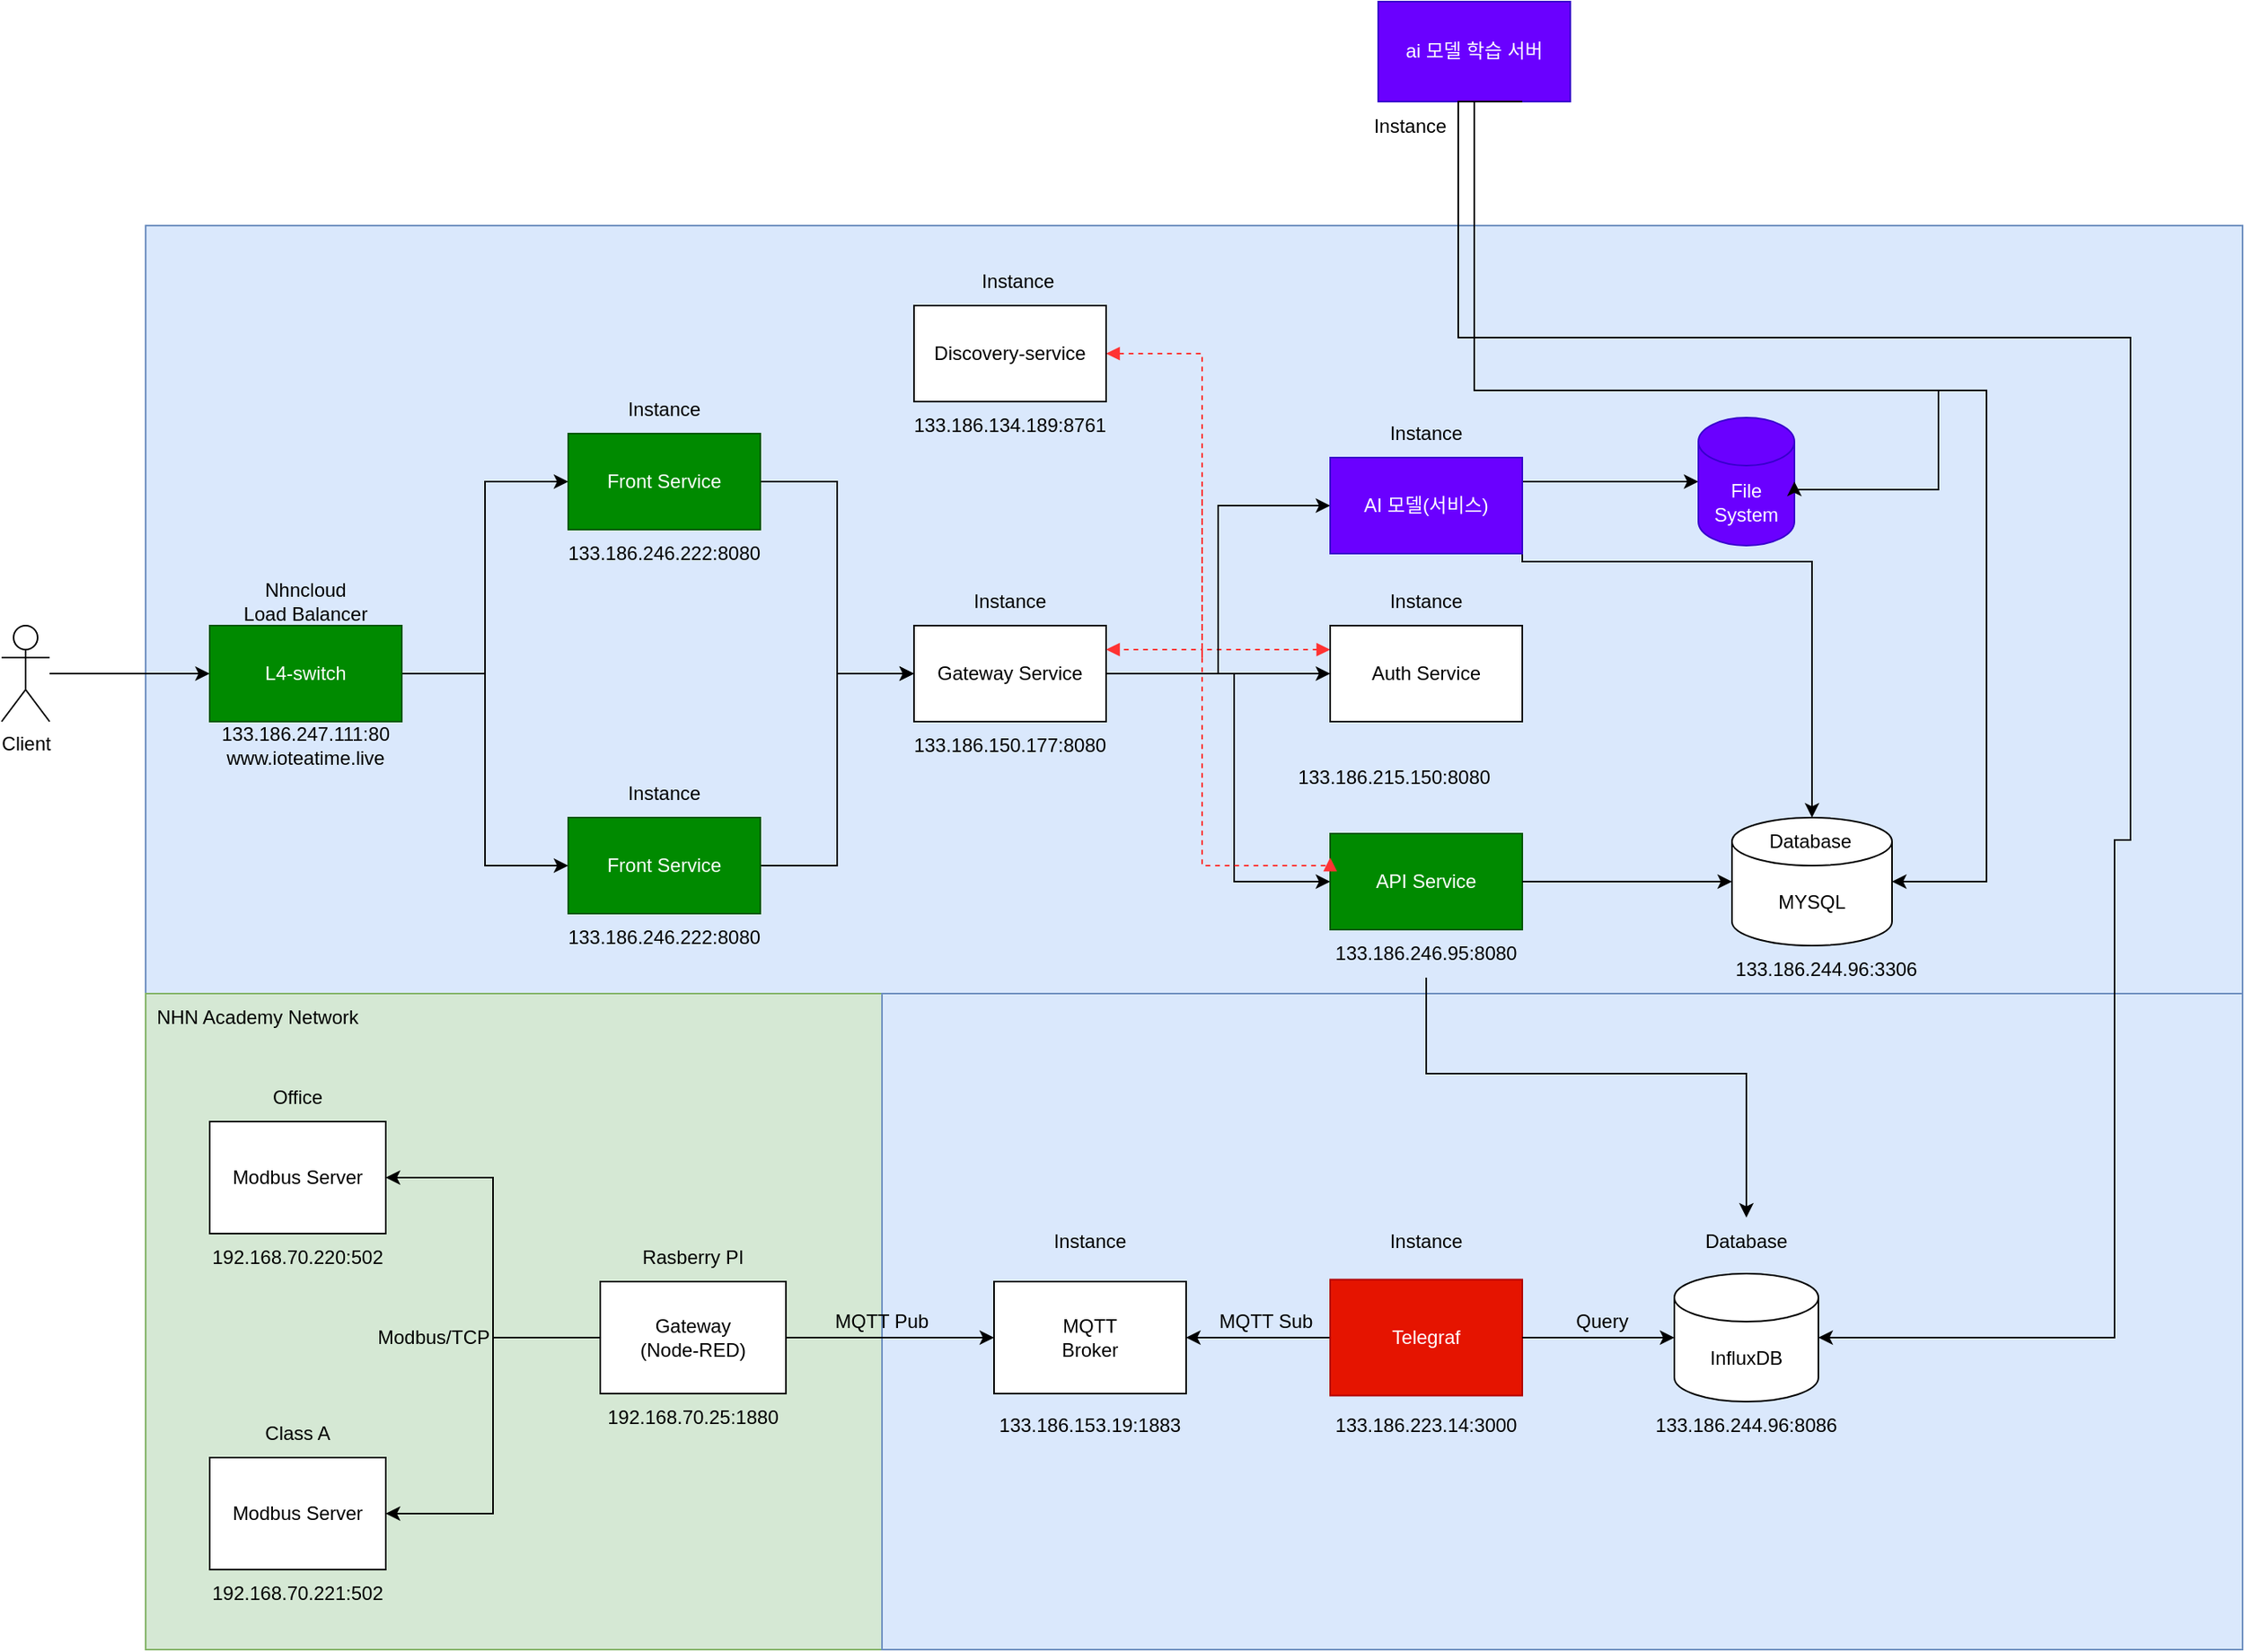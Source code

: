 <mxfile version="24.2.3" type="github">
  <diagram name="페이지-1" id="th0XQkB2l59hhsC8lqRe">
    <mxGraphModel dx="1293" dy="2163" grid="1" gridSize="10" guides="1" tooltips="1" connect="1" arrows="1" fold="1" page="1" pageScale="1" pageWidth="827" pageHeight="1169" math="0" shadow="0">
      <root>
        <mxCell id="0" />
        <mxCell id="1" parent="0" />
        <mxCell id="sQb8ffSm1RUAsvBsyorU-21" value="" style="rounded=0;whiteSpace=wrap;html=1;fillColor=#dae8fc;strokeColor=#6c8ebf;" parent="1" vertex="1">
          <mxGeometry x="150" y="-160" width="1310" height="480" as="geometry" />
        </mxCell>
        <mxCell id="sQb8ffSm1RUAsvBsyorU-19" value="" style="rounded=0;whiteSpace=wrap;html=1;fillColor=#d5e8d4;strokeColor=#82b366;" parent="1" vertex="1">
          <mxGeometry x="150" y="320" width="460" height="410" as="geometry" />
        </mxCell>
        <mxCell id="sQb8ffSm1RUAsvBsyorU-20" value="" style="rounded=0;whiteSpace=wrap;html=1;fillColor=#dae8fc;strokeColor=#6c8ebf;" parent="1" vertex="1">
          <mxGeometry x="610" y="320" width="850" height="410" as="geometry" />
        </mxCell>
        <mxCell id="cO3AsxR2FoYZL1ss0mDV-1" value="Modbus Server" style="rounded=0;whiteSpace=wrap;html=1;" parent="1" vertex="1">
          <mxGeometry x="190" y="400" width="110" height="70" as="geometry" />
        </mxCell>
        <mxCell id="zTuHYD-jZTooekpgXttU-7" value="MQTT Pub" style="text;html=1;align=center;verticalAlign=middle;whiteSpace=wrap;rounded=0;" parent="1" vertex="1">
          <mxGeometry x="570" y="510" width="80" height="30" as="geometry" />
        </mxCell>
        <mxCell id="IO1WaZzKGrbauop8XFUP-30" style="edgeStyle=orthogonalEdgeStyle;rounded=0;orthogonalLoop=1;jettySize=auto;html=1;entryX=0;entryY=0.5;entryDx=0;entryDy=0;" parent="1" source="sQb8ffSm1RUAsvBsyorU-18" target="B-YvBcfvIbjFVjhxtEdK-5" edge="1">
          <mxGeometry relative="1" as="geometry" />
        </mxCell>
        <mxCell id="sQb8ffSm1RUAsvBsyorU-18" value="Client" style="shape=umlActor;verticalLabelPosition=bottom;verticalAlign=top;html=1;outlineConnect=0;" parent="1" vertex="1">
          <mxGeometry x="60" y="90" width="30" height="60" as="geometry" />
        </mxCell>
        <mxCell id="cO3AsxR2FoYZL1ss0mDV-2" value="Modbus Server" style="rounded=0;whiteSpace=wrap;html=1;" parent="1" vertex="1">
          <mxGeometry x="190" y="610" width="110" height="70" as="geometry" />
        </mxCell>
        <mxCell id="sQb8ffSm1RUAsvBsyorU-2" value="MQTT&lt;div&gt;Broker&lt;/div&gt;" style="rounded=0;whiteSpace=wrap;html=1;" parent="1" vertex="1">
          <mxGeometry x="680" y="500" width="120" height="70" as="geometry" />
        </mxCell>
        <mxCell id="cO3AsxR2FoYZL1ss0mDV-3" value="Office" style="text;html=1;align=center;verticalAlign=middle;whiteSpace=wrap;rounded=0;" parent="1" vertex="1">
          <mxGeometry x="215" y="370" width="60" height="30" as="geometry" />
        </mxCell>
        <mxCell id="sQb8ffSm1RUAsvBsyorU-4" style="edgeStyle=orthogonalEdgeStyle;rounded=0;orthogonalLoop=1;jettySize=auto;html=1;exitX=0;exitY=0.5;exitDx=0;exitDy=0;" parent="1" source="sQb8ffSm1RUAsvBsyorU-3" target="sQb8ffSm1RUAsvBsyorU-2" edge="1">
          <mxGeometry relative="1" as="geometry" />
        </mxCell>
        <mxCell id="cO3AsxR2FoYZL1ss0mDV-4" value="192.168.70.220:502" style="text;html=1;align=center;verticalAlign=middle;whiteSpace=wrap;rounded=0;" parent="1" vertex="1">
          <mxGeometry x="215" y="470" width="60" height="30" as="geometry" />
        </mxCell>
        <mxCell id="sQb8ffSm1RUAsvBsyorU-3" value="Telegraf" style="rounded=0;whiteSpace=wrap;html=1;fillColor=#e51400;fontColor=#ffffff;strokeColor=#B20000;" parent="1" vertex="1">
          <mxGeometry x="890" y="498.75" width="120" height="72.5" as="geometry" />
        </mxCell>
        <mxCell id="cO3AsxR2FoYZL1ss0mDV-5" value="192.168.70.221:502" style="text;html=1;align=center;verticalAlign=middle;whiteSpace=wrap;rounded=0;" parent="1" vertex="1">
          <mxGeometry x="215" y="680" width="60" height="30" as="geometry" />
        </mxCell>
        <mxCell id="sQb8ffSm1RUAsvBsyorU-5" value="MQTT Sub" style="text;html=1;align=center;verticalAlign=middle;whiteSpace=wrap;rounded=0;" parent="1" vertex="1">
          <mxGeometry x="810" y="510" width="80" height="30" as="geometry" />
        </mxCell>
        <mxCell id="cO3AsxR2FoYZL1ss0mDV-6" value="Class A" style="text;html=1;align=center;verticalAlign=middle;whiteSpace=wrap;rounded=0;" parent="1" vertex="1">
          <mxGeometry x="215" y="580" width="60" height="30" as="geometry" />
        </mxCell>
        <mxCell id="sQb8ffSm1RUAsvBsyorU-8" value="InfluxDB" style="shape=cylinder3;whiteSpace=wrap;html=1;boundedLbl=1;backgroundOutline=1;size=15;" parent="1" vertex="1">
          <mxGeometry x="1105" y="495" width="90" height="80" as="geometry" />
        </mxCell>
        <mxCell id="zTuHYD-jZTooekpgXttU-1" style="edgeStyle=orthogonalEdgeStyle;rounded=0;orthogonalLoop=1;jettySize=auto;html=1;exitX=0;exitY=0.5;exitDx=0;exitDy=0;entryX=1;entryY=0.5;entryDx=0;entryDy=0;" parent="1" source="cO3AsxR2FoYZL1ss0mDV-7" target="cO3AsxR2FoYZL1ss0mDV-1" edge="1">
          <mxGeometry relative="1" as="geometry" />
        </mxCell>
        <mxCell id="zTuHYD-jZTooekpgXttU-2" style="edgeStyle=orthogonalEdgeStyle;rounded=0;orthogonalLoop=1;jettySize=auto;html=1;entryX=1;entryY=0.5;entryDx=0;entryDy=0;" parent="1" source="cO3AsxR2FoYZL1ss0mDV-7" target="cO3AsxR2FoYZL1ss0mDV-2" edge="1">
          <mxGeometry relative="1" as="geometry" />
        </mxCell>
        <mxCell id="zTuHYD-jZTooekpgXttU-6" style="edgeStyle=orthogonalEdgeStyle;rounded=0;orthogonalLoop=1;jettySize=auto;html=1;exitX=1;exitY=0.5;exitDx=0;exitDy=0;entryX=0;entryY=0.5;entryDx=0;entryDy=0;" parent="1" source="cO3AsxR2FoYZL1ss0mDV-7" target="sQb8ffSm1RUAsvBsyorU-2" edge="1">
          <mxGeometry relative="1" as="geometry" />
        </mxCell>
        <mxCell id="cO3AsxR2FoYZL1ss0mDV-7" value="Gateway&lt;div&gt;(Node-RED)&lt;/div&gt;" style="rounded=0;whiteSpace=wrap;html=1;" parent="1" vertex="1">
          <mxGeometry x="434" y="500" width="116" height="70" as="geometry" />
        </mxCell>
        <mxCell id="sQb8ffSm1RUAsvBsyorU-10" style="edgeStyle=orthogonalEdgeStyle;rounded=0;orthogonalLoop=1;jettySize=auto;html=1;exitX=1;exitY=0.5;exitDx=0;exitDy=0;entryX=0;entryY=0.5;entryDx=0;entryDy=0;entryPerimeter=0;" parent="1" source="sQb8ffSm1RUAsvBsyorU-3" target="sQb8ffSm1RUAsvBsyorU-8" edge="1">
          <mxGeometry relative="1" as="geometry" />
        </mxCell>
        <mxCell id="cO3AsxR2FoYZL1ss0mDV-8" value="192.168.70.25:1880" style="text;html=1;align=center;verticalAlign=middle;whiteSpace=wrap;rounded=0;" parent="1" vertex="1">
          <mxGeometry x="462" y="570" width="60" height="30" as="geometry" />
        </mxCell>
        <mxCell id="sQb8ffSm1RUAsvBsyorU-11" value="Query" style="text;html=1;align=center;verticalAlign=middle;whiteSpace=wrap;rounded=0;" parent="1" vertex="1">
          <mxGeometry x="1030" y="510" width="60" height="30" as="geometry" />
        </mxCell>
        <mxCell id="IO1WaZzKGrbauop8XFUP-15" style="edgeStyle=orthogonalEdgeStyle;rounded=0;orthogonalLoop=1;jettySize=auto;html=1;entryX=0;entryY=0.25;entryDx=0;entryDy=0;dashed=1;strokeColor=#FF3333;startArrow=block;startFill=1;endArrow=block;endFill=1;" parent="1" source="B-YvBcfvIbjFVjhxtEdK-1" target="zTuHYD-jZTooekpgXttU-12" edge="1">
          <mxGeometry relative="1" as="geometry">
            <Array as="points">
              <mxPoint x="810" y="-80" />
              <mxPoint x="810" y="105" />
            </Array>
          </mxGeometry>
        </mxCell>
        <mxCell id="B-YvBcfvIbjFVjhxtEdK-1" value="Discovery-service" style="rounded=0;whiteSpace=wrap;html=1;" parent="1" vertex="1">
          <mxGeometry x="630" y="-110" width="120" height="60" as="geometry" />
        </mxCell>
        <mxCell id="zTuHYD-jZTooekpgXttU-4" value="Modbus/TCP" style="text;html=1;align=center;verticalAlign=middle;whiteSpace=wrap;rounded=0;" parent="1" vertex="1">
          <mxGeometry x="300" y="520" width="60" height="30" as="geometry" />
        </mxCell>
        <mxCell id="IO1WaZzKGrbauop8XFUP-12" style="edgeStyle=orthogonalEdgeStyle;rounded=0;orthogonalLoop=1;jettySize=auto;html=1;entryX=0;entryY=0.5;entryDx=0;entryDy=0;" parent="1" source="B-YvBcfvIbjFVjhxtEdK-2" target="zTuHYD-jZTooekpgXttU-12" edge="1">
          <mxGeometry relative="1" as="geometry" />
        </mxCell>
        <mxCell id="IO1WaZzKGrbauop8XFUP-14" style="edgeStyle=orthogonalEdgeStyle;rounded=0;orthogonalLoop=1;jettySize=auto;html=1;entryX=0;entryY=0.5;entryDx=0;entryDy=0;" parent="1" source="B-YvBcfvIbjFVjhxtEdK-2" target="zTuHYD-jZTooekpgXttU-11" edge="1">
          <mxGeometry relative="1" as="geometry">
            <Array as="points">
              <mxPoint x="830" y="120" />
              <mxPoint x="830" y="250" />
            </Array>
          </mxGeometry>
        </mxCell>
        <mxCell id="Lj4KsmWku5cwDc4wjHBv-7" style="edgeStyle=orthogonalEdgeStyle;rounded=0;orthogonalLoop=1;jettySize=auto;html=1;exitX=1;exitY=0.5;exitDx=0;exitDy=0;entryX=0;entryY=0.5;entryDx=0;entryDy=0;" edge="1" parent="1" source="B-YvBcfvIbjFVjhxtEdK-2" target="IO1WaZzKGrbauop8XFUP-34">
          <mxGeometry relative="1" as="geometry" />
        </mxCell>
        <mxCell id="B-YvBcfvIbjFVjhxtEdK-2" value="Gateway Service" style="rounded=0;whiteSpace=wrap;html=1;" parent="1" vertex="1">
          <mxGeometry x="630" y="90" width="120" height="60" as="geometry" />
        </mxCell>
        <mxCell id="sQb8ffSm1RUAsvBsyorU-12" value="133.186.153.19:1883" style="text;html=1;align=center;verticalAlign=middle;whiteSpace=wrap;rounded=0;" parent="1" vertex="1">
          <mxGeometry x="675" y="575" width="130" height="30" as="geometry" />
        </mxCell>
        <mxCell id="sQb8ffSm1RUAsvBsyorU-13" value="133.186.223.14:3000" style="text;html=1;align=center;verticalAlign=middle;whiteSpace=wrap;rounded=0;" parent="1" vertex="1">
          <mxGeometry x="885" y="575" width="130" height="30" as="geometry" />
        </mxCell>
        <mxCell id="zTuHYD-jZTooekpgXttU-8" value="Rasberry PI" style="text;html=1;align=center;verticalAlign=middle;whiteSpace=wrap;rounded=0;" parent="1" vertex="1">
          <mxGeometry x="454" y="470" width="76" height="30" as="geometry" />
        </mxCell>
        <mxCell id="sQb8ffSm1RUAsvBsyorU-14" value="Instance" style="text;html=1;align=center;verticalAlign=middle;whiteSpace=wrap;rounded=0;" parent="1" vertex="1">
          <mxGeometry x="710" y="460" width="60" height="30" as="geometry" />
        </mxCell>
        <mxCell id="IO1WaZzKGrbauop8XFUP-3" style="edgeStyle=orthogonalEdgeStyle;rounded=0;orthogonalLoop=1;jettySize=auto;html=1;entryX=0;entryY=0.5;entryDx=0;entryDy=0;" parent="1" source="B-YvBcfvIbjFVjhxtEdK-5" target="B-YvBcfvIbjFVjhxtEdK-7" edge="1">
          <mxGeometry relative="1" as="geometry" />
        </mxCell>
        <mxCell id="IO1WaZzKGrbauop8XFUP-4" style="edgeStyle=orthogonalEdgeStyle;rounded=0;orthogonalLoop=1;jettySize=auto;html=1;entryX=0;entryY=0.5;entryDx=0;entryDy=0;" parent="1" source="B-YvBcfvIbjFVjhxtEdK-5" target="IO1WaZzKGrbauop8XFUP-2" edge="1">
          <mxGeometry relative="1" as="geometry" />
        </mxCell>
        <mxCell id="B-YvBcfvIbjFVjhxtEdK-5" value="L4-switch" style="rounded=0;whiteSpace=wrap;html=1;fillColor=#008a00;strokeColor=#005700;fontColor=#ffffff;" parent="1" vertex="1">
          <mxGeometry x="190" y="90" width="120" height="60" as="geometry" />
        </mxCell>
        <mxCell id="zTuHYD-jZTooekpgXttU-10" value="MYSQL" style="shape=cylinder3;whiteSpace=wrap;html=1;boundedLbl=1;backgroundOutline=1;size=15;" parent="1" vertex="1">
          <mxGeometry x="1141" y="210" width="100" height="80" as="geometry" />
        </mxCell>
        <mxCell id="IO1WaZzKGrbauop8XFUP-10" style="edgeStyle=orthogonalEdgeStyle;rounded=0;orthogonalLoop=1;jettySize=auto;html=1;entryX=0;entryY=0.5;entryDx=0;entryDy=0;" parent="1" source="B-YvBcfvIbjFVjhxtEdK-7" target="B-YvBcfvIbjFVjhxtEdK-2" edge="1">
          <mxGeometry relative="1" as="geometry" />
        </mxCell>
        <mxCell id="B-YvBcfvIbjFVjhxtEdK-7" value="Front Service" style="rounded=0;whiteSpace=wrap;html=1;fillColor=#008a00;fontColor=#ffffff;strokeColor=#005700;" parent="1" vertex="1">
          <mxGeometry x="414" y="-30" width="120" height="60" as="geometry" />
        </mxCell>
        <mxCell id="sQb8ffSm1RUAsvBsyorU-15" value="Database" style="text;html=1;align=center;verticalAlign=middle;whiteSpace=wrap;rounded=0;" parent="1" vertex="1">
          <mxGeometry x="1120" y="460" width="60" height="30" as="geometry" />
        </mxCell>
        <mxCell id="B-YvBcfvIbjFVjhxtEdK-9" value="Nhncloud&lt;div&gt;Load Balancer&lt;/div&gt;" style="text;html=1;align=center;verticalAlign=middle;whiteSpace=wrap;rounded=0;" parent="1" vertex="1">
          <mxGeometry x="205" y="60" width="90" height="30" as="geometry" />
        </mxCell>
        <mxCell id="sQb8ffSm1RUAsvBsyorU-16" value="Instance" style="text;html=1;align=center;verticalAlign=middle;whiteSpace=wrap;rounded=0;" parent="1" vertex="1">
          <mxGeometry x="920" y="460" width="60" height="30" as="geometry" />
        </mxCell>
        <mxCell id="sQb8ffSm1RUAsvBsyorU-17" value="133.186.244.96:8086" style="text;html=1;align=center;verticalAlign=middle;whiteSpace=wrap;rounded=0;" parent="1" vertex="1">
          <mxGeometry x="1085" y="575" width="130" height="30" as="geometry" />
        </mxCell>
        <mxCell id="zTuHYD-jZTooekpgXttU-11" value="API Service" style="rounded=0;whiteSpace=wrap;html=1;fillColor=#008a00;fontColor=#ffffff;strokeColor=#005700;" parent="1" vertex="1">
          <mxGeometry x="890" y="220" width="120" height="60" as="geometry" />
        </mxCell>
        <mxCell id="zTuHYD-jZTooekpgXttU-12" value="Auth Service" style="rounded=0;whiteSpace=wrap;html=1;" parent="1" vertex="1">
          <mxGeometry x="890" y="90" width="120" height="60" as="geometry" />
        </mxCell>
        <mxCell id="zTuHYD-jZTooekpgXttU-15" style="edgeStyle=orthogonalEdgeStyle;rounded=0;orthogonalLoop=1;jettySize=auto;html=1;exitX=1;exitY=0.5;exitDx=0;exitDy=0;entryX=0;entryY=0.5;entryDx=0;entryDy=0;entryPerimeter=0;" parent="1" source="zTuHYD-jZTooekpgXttU-11" target="zTuHYD-jZTooekpgXttU-10" edge="1">
          <mxGeometry relative="1" as="geometry" />
        </mxCell>
        <mxCell id="zTuHYD-jZTooekpgXttU-18" value="Instance" style="text;html=1;align=center;verticalAlign=middle;whiteSpace=wrap;rounded=0;" parent="1" vertex="1">
          <mxGeometry x="920" y="60" width="60" height="30" as="geometry" />
        </mxCell>
        <mxCell id="zTuHYD-jZTooekpgXttU-19" value="Instance" style="text;html=1;align=center;verticalAlign=middle;whiteSpace=wrap;rounded=0;" parent="1" vertex="1">
          <mxGeometry x="910" y="-237.5" width="60" height="30" as="geometry" />
        </mxCell>
        <mxCell id="IO1WaZzKGrbauop8XFUP-1" value="133.186.247.111:80&lt;div&gt;www.ioteatime.live&lt;/div&gt;" style="text;html=1;align=center;verticalAlign=middle;whiteSpace=wrap;rounded=0;" parent="1" vertex="1">
          <mxGeometry x="220" y="150" width="60" height="30" as="geometry" />
        </mxCell>
        <mxCell id="IO1WaZzKGrbauop8XFUP-11" style="edgeStyle=orthogonalEdgeStyle;rounded=0;orthogonalLoop=1;jettySize=auto;html=1;entryX=0;entryY=0.5;entryDx=0;entryDy=0;" parent="1" source="IO1WaZzKGrbauop8XFUP-2" target="B-YvBcfvIbjFVjhxtEdK-2" edge="1">
          <mxGeometry relative="1" as="geometry" />
        </mxCell>
        <mxCell id="IO1WaZzKGrbauop8XFUP-2" value="Front Service" style="rounded=0;whiteSpace=wrap;html=1;fillColor=#008a00;fontColor=#ffffff;strokeColor=#005700;" parent="1" vertex="1">
          <mxGeometry x="414" y="210" width="120" height="60" as="geometry" />
        </mxCell>
        <mxCell id="IO1WaZzKGrbauop8XFUP-5" value="133.186.246.222:8080" style="text;html=1;align=center;verticalAlign=middle;whiteSpace=wrap;rounded=0;" parent="1" vertex="1">
          <mxGeometry x="444" y="30" width="60" height="30" as="geometry" />
        </mxCell>
        <mxCell id="IO1WaZzKGrbauop8XFUP-6" value="133.186.246.222:8080" style="text;html=1;align=center;verticalAlign=middle;whiteSpace=wrap;rounded=0;" parent="1" vertex="1">
          <mxGeometry x="444" y="270" width="60" height="30" as="geometry" />
        </mxCell>
        <mxCell id="IO1WaZzKGrbauop8XFUP-7" value="Instance" style="text;html=1;align=center;verticalAlign=middle;whiteSpace=wrap;rounded=0;" parent="1" vertex="1">
          <mxGeometry x="444" y="-60" width="60" height="30" as="geometry" />
        </mxCell>
        <mxCell id="IO1WaZzKGrbauop8XFUP-8" value="Instance" style="text;html=1;align=center;verticalAlign=middle;whiteSpace=wrap;rounded=0;" parent="1" vertex="1">
          <mxGeometry x="444" y="180" width="60" height="30" as="geometry" />
        </mxCell>
        <mxCell id="IO1WaZzKGrbauop8XFUP-9" value="Instance" style="text;html=1;align=center;verticalAlign=middle;whiteSpace=wrap;rounded=0;" parent="1" vertex="1">
          <mxGeometry x="660" y="60" width="60" height="30" as="geometry" />
        </mxCell>
        <mxCell id="IO1WaZzKGrbauop8XFUP-17" value="" style="endArrow=block;html=1;rounded=0;entryX=1;entryY=0.25;entryDx=0;entryDy=0;exitX=0;exitY=0.25;exitDx=0;exitDy=0;edgeStyle=orthogonalEdgeStyle;strokeColor=#FF3333;dashed=1;startArrow=block;startFill=1;endFill=1;" parent="1" source="zTuHYD-jZTooekpgXttU-11" target="B-YvBcfvIbjFVjhxtEdK-2" edge="1">
          <mxGeometry width="50" height="50" relative="1" as="geometry">
            <mxPoint x="760" y="130" as="sourcePoint" />
            <mxPoint x="810" y="80" as="targetPoint" />
            <Array as="points">
              <mxPoint x="890" y="240" />
              <mxPoint x="810" y="240" />
              <mxPoint x="810" y="105" />
            </Array>
          </mxGeometry>
        </mxCell>
        <mxCell id="IO1WaZzKGrbauop8XFUP-18" value="Instance" style="text;html=1;align=center;verticalAlign=middle;whiteSpace=wrap;rounded=0;" parent="1" vertex="1">
          <mxGeometry x="665" y="-140" width="60" height="30" as="geometry" />
        </mxCell>
        <mxCell id="IO1WaZzKGrbauop8XFUP-21" value="" style="endArrow=none;html=1;rounded=0;dashed=1;strokeColor=#FF3333;endFill=0;" parent="1" edge="1">
          <mxGeometry width="50" height="50" relative="1" as="geometry">
            <mxPoint x="810" y="110" as="sourcePoint" />
            <mxPoint x="810" as="targetPoint" />
          </mxGeometry>
        </mxCell>
        <mxCell id="IO1WaZzKGrbauop8XFUP-22" value="133.186.134.189:8761" style="text;html=1;align=center;verticalAlign=middle;whiteSpace=wrap;rounded=0;" parent="1" vertex="1">
          <mxGeometry x="660" y="-50" width="60" height="30" as="geometry" />
        </mxCell>
        <mxCell id="IO1WaZzKGrbauop8XFUP-23" value="133.186.150.177:8080" style="text;html=1;align=center;verticalAlign=middle;whiteSpace=wrap;rounded=0;" parent="1" vertex="1">
          <mxGeometry x="660" y="150" width="60" height="30" as="geometry" />
        </mxCell>
        <mxCell id="IO1WaZzKGrbauop8XFUP-24" value="133.186.215.150:8080" style="text;html=1;align=center;verticalAlign=middle;whiteSpace=wrap;rounded=0;" parent="1" vertex="1">
          <mxGeometry x="900" y="170" width="60" height="30" as="geometry" />
        </mxCell>
        <mxCell id="IO1WaZzKGrbauop8XFUP-25" value="133.186.246.95:8080" style="text;html=1;align=center;verticalAlign=middle;whiteSpace=wrap;rounded=0;" parent="1" vertex="1">
          <mxGeometry x="920" y="280" width="60" height="30" as="geometry" />
        </mxCell>
        <mxCell id="IO1WaZzKGrbauop8XFUP-26" value="133.186.244.96:3306" style="text;html=1;align=center;verticalAlign=middle;whiteSpace=wrap;rounded=0;" parent="1" vertex="1">
          <mxGeometry x="1170" y="290" width="60" height="30" as="geometry" />
        </mxCell>
        <mxCell id="IO1WaZzKGrbauop8XFUP-27" value="Database" style="text;html=1;align=center;verticalAlign=middle;whiteSpace=wrap;rounded=0;" parent="1" vertex="1">
          <mxGeometry x="1160" y="210" width="60" height="30" as="geometry" />
        </mxCell>
        <mxCell id="IO1WaZzKGrbauop8XFUP-32" style="edgeStyle=orthogonalEdgeStyle;rounded=0;orthogonalLoop=1;jettySize=auto;html=1;entryX=0.5;entryY=0;entryDx=0;entryDy=0;exitX=0.5;exitY=1;exitDx=0;exitDy=0;" parent="1" source="IO1WaZzKGrbauop8XFUP-25" target="sQb8ffSm1RUAsvBsyorU-15" edge="1">
          <mxGeometry relative="1" as="geometry">
            <Array as="points">
              <mxPoint x="950" y="370" />
              <mxPoint x="1150" y="370" />
            </Array>
          </mxGeometry>
        </mxCell>
        <mxCell id="Lj4KsmWku5cwDc4wjHBv-4" style="edgeStyle=orthogonalEdgeStyle;rounded=0;orthogonalLoop=1;jettySize=auto;html=1;exitX=1;exitY=0.5;exitDx=0;exitDy=0;" edge="1" parent="1" source="IO1WaZzKGrbauop8XFUP-34" target="zTuHYD-jZTooekpgXttU-10">
          <mxGeometry relative="1" as="geometry">
            <Array as="points">
              <mxPoint x="1010" y="50" />
              <mxPoint x="1191" y="50" />
            </Array>
          </mxGeometry>
        </mxCell>
        <mxCell id="Lj4KsmWku5cwDc4wjHBv-9" style="edgeStyle=orthogonalEdgeStyle;rounded=0;orthogonalLoop=1;jettySize=auto;html=1;exitX=1;exitY=0.25;exitDx=0;exitDy=0;" edge="1" parent="1" source="IO1WaZzKGrbauop8XFUP-34" target="IO1WaZzKGrbauop8XFUP-45">
          <mxGeometry relative="1" as="geometry" />
        </mxCell>
        <mxCell id="IO1WaZzKGrbauop8XFUP-34" value="AI 모델(서비스)" style="rounded=0;whiteSpace=wrap;html=1;fillColor=#6a00ff;fontColor=#ffffff;strokeColor=#3700CC;" parent="1" vertex="1">
          <mxGeometry x="890" y="-15" width="120" height="60" as="geometry" />
        </mxCell>
        <mxCell id="IO1WaZzKGrbauop8XFUP-38" value="ai 모델 학습 서버" style="rounded=0;whiteSpace=wrap;html=1;fillColor=#6a00ff;fontColor=#ffffff;strokeColor=#3700CC;" parent="1" vertex="1">
          <mxGeometry x="920" y="-300" width="120" height="62.5" as="geometry" />
        </mxCell>
        <mxCell id="IO1WaZzKGrbauop8XFUP-43" value="NHN Academy Network" style="text;html=1;align=center;verticalAlign=middle;whiteSpace=wrap;rounded=0;" parent="1" vertex="1">
          <mxGeometry x="150" y="320" width="140" height="30" as="geometry" />
        </mxCell>
        <mxCell id="IO1WaZzKGrbauop8XFUP-45" value="File System" style="shape=cylinder3;whiteSpace=wrap;html=1;boundedLbl=1;backgroundOutline=1;size=15;fillColor=#6a00ff;fontColor=#ffffff;strokeColor=#3700CC;" parent="1" vertex="1">
          <mxGeometry x="1120" y="-40" width="60" height="80" as="geometry" />
        </mxCell>
        <mxCell id="Lj4KsmWku5cwDc4wjHBv-11" value="Instance" style="text;html=1;align=center;verticalAlign=middle;whiteSpace=wrap;rounded=0;" vertex="1" parent="1">
          <mxGeometry x="920" y="-45" width="60" height="30" as="geometry" />
        </mxCell>
        <mxCell id="Lj4KsmWku5cwDc4wjHBv-13" style="edgeStyle=orthogonalEdgeStyle;rounded=0;orthogonalLoop=1;jettySize=auto;html=1;exitX=0.5;exitY=1;exitDx=0;exitDy=0;entryX=1;entryY=0.5;entryDx=0;entryDy=0;entryPerimeter=0;" edge="1" parent="1" source="IO1WaZzKGrbauop8XFUP-38" target="IO1WaZzKGrbauop8XFUP-45">
          <mxGeometry relative="1" as="geometry">
            <Array as="points">
              <mxPoint x="1270" y="-57" />
              <mxPoint x="1270" y="5" />
            </Array>
          </mxGeometry>
        </mxCell>
        <mxCell id="Lj4KsmWku5cwDc4wjHBv-14" style="edgeStyle=orthogonalEdgeStyle;rounded=0;orthogonalLoop=1;jettySize=auto;html=1;exitX=0.5;exitY=1;exitDx=0;exitDy=0;entryX=1;entryY=0.5;entryDx=0;entryDy=0;entryPerimeter=0;" edge="1" parent="1" source="IO1WaZzKGrbauop8XFUP-38" target="zTuHYD-jZTooekpgXttU-10">
          <mxGeometry relative="1" as="geometry">
            <Array as="points">
              <mxPoint x="1300" y="-57" />
              <mxPoint x="1300" y="250" />
            </Array>
          </mxGeometry>
        </mxCell>
        <mxCell id="Lj4KsmWku5cwDc4wjHBv-16" style="edgeStyle=orthogonalEdgeStyle;rounded=0;orthogonalLoop=1;jettySize=auto;html=1;exitX=0.75;exitY=1;exitDx=0;exitDy=0;entryX=1;entryY=0.5;entryDx=0;entryDy=0;entryPerimeter=0;" edge="1" parent="1" source="IO1WaZzKGrbauop8XFUP-38" target="sQb8ffSm1RUAsvBsyorU-8">
          <mxGeometry relative="1" as="geometry">
            <Array as="points">
              <mxPoint x="970" y="-90" />
              <mxPoint x="1390" y="-90" />
              <mxPoint x="1390" y="224" />
              <mxPoint x="1380" y="224" />
              <mxPoint x="1380" y="535" />
            </Array>
          </mxGeometry>
        </mxCell>
      </root>
    </mxGraphModel>
  </diagram>
</mxfile>
